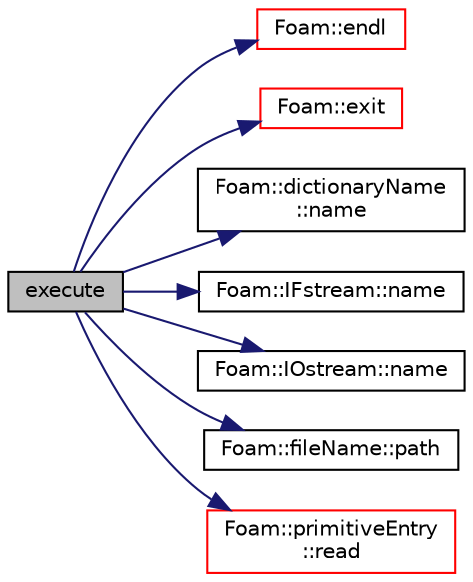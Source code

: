 digraph "execute"
{
  bgcolor="transparent";
  edge [fontname="Helvetica",fontsize="10",labelfontname="Helvetica",labelfontsize="10"];
  node [fontname="Helvetica",fontsize="10",shape=record];
  rankdir="LR";
  Node1 [label="execute",height=0.2,width=0.4,color="black", fillcolor="grey75", style="filled", fontcolor="black"];
  Node1 -> Node2 [color="midnightblue",fontsize="10",style="solid",fontname="Helvetica"];
  Node2 [label="Foam::endl",height=0.2,width=0.4,color="red",URL="$a10909.html#a2db8fe02a0d3909e9351bb4275b23ce4",tooltip="Add newline and flush stream. "];
  Node1 -> Node3 [color="midnightblue",fontsize="10",style="solid",fontname="Helvetica"];
  Node3 [label="Foam::exit",height=0.2,width=0.4,color="red",URL="$a10909.html#a06ca7250d8e89caf05243ec094843642"];
  Node1 -> Node4 [color="midnightblue",fontsize="10",style="solid",fontname="Helvetica"];
  Node4 [label="Foam::dictionaryName\l::name",height=0.2,width=0.4,color="black",URL="$a00533.html#acd3da3556711337d571c60cf9ffb91cc",tooltip="Return the dictionary name. "];
  Node1 -> Node5 [color="midnightblue",fontsize="10",style="solid",fontname="Helvetica"];
  Node5 [label="Foam::IFstream::name",height=0.2,width=0.4,color="black",URL="$a01052.html#acd3da3556711337d571c60cf9ffb91cc",tooltip="Return the name of the stream. "];
  Node1 -> Node6 [color="midnightblue",fontsize="10",style="solid",fontname="Helvetica"];
  Node6 [label="Foam::IOstream::name",height=0.2,width=0.4,color="black",URL="$a01209.html#ab27acd1d200f0d245337451aa2f31517",tooltip="Return the name of the stream. "];
  Node1 -> Node7 [color="midnightblue",fontsize="10",style="solid",fontname="Helvetica"];
  Node7 [label="Foam::fileName::path",height=0.2,width=0.4,color="black",URL="$a00792.html#a64f21303d7e52f52cda7be219af9ef54",tooltip="Return directory path name (part before last /) "];
  Node1 -> Node8 [color="midnightblue",fontsize="10",style="solid",fontname="Helvetica"];
  Node8 [label="Foam::primitiveEntry\l::read",height=0.2,width=0.4,color="red",URL="$a02017.html#aec631c08ab1cd21bac04fbc797c9c5fb",tooltip="Read tokens from the given stream. "];
}
